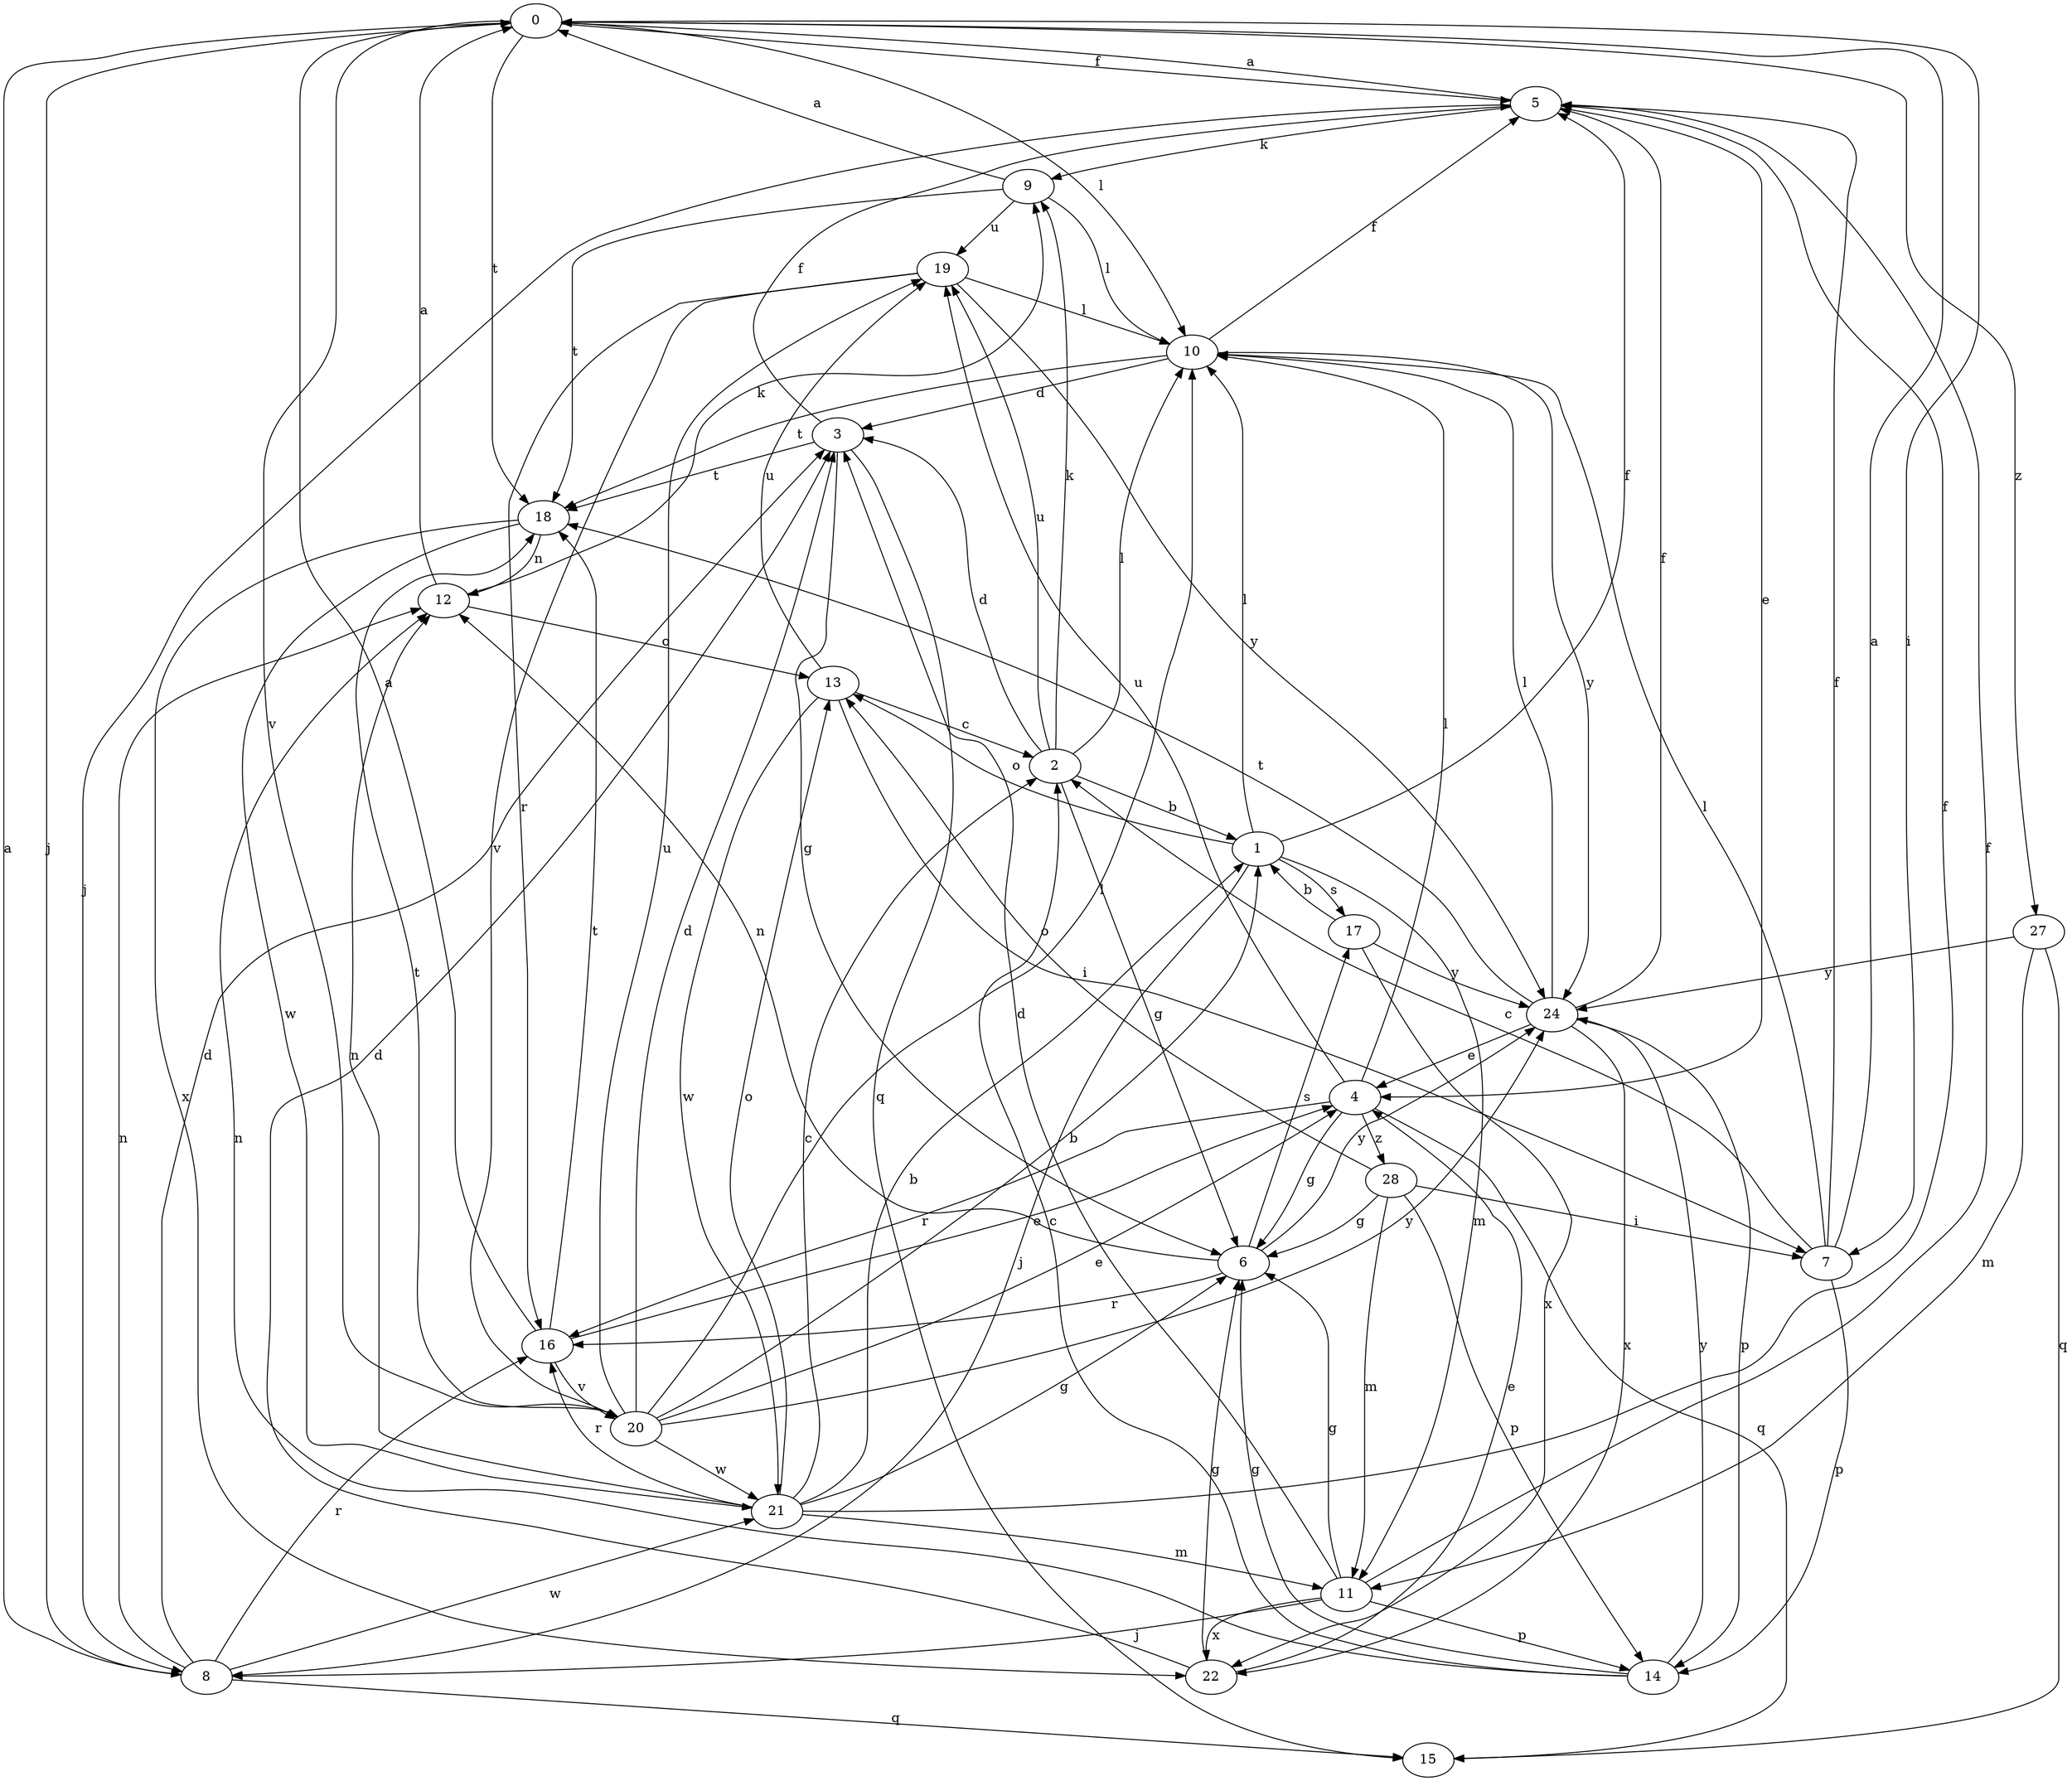 strict digraph  {
0;
1;
2;
3;
4;
5;
6;
7;
8;
9;
10;
11;
12;
13;
14;
15;
16;
17;
18;
19;
20;
21;
22;
24;
27;
28;
0 -> 5  [label=f];
0 -> 7  [label=i];
0 -> 8  [label=j];
0 -> 10  [label=l];
0 -> 18  [label=t];
0 -> 20  [label=v];
0 -> 27  [label=z];
1 -> 5  [label=f];
1 -> 8  [label=j];
1 -> 10  [label=l];
1 -> 11  [label=m];
1 -> 13  [label=o];
1 -> 17  [label=s];
2 -> 1  [label=b];
2 -> 3  [label=d];
2 -> 6  [label=g];
2 -> 9  [label=k];
2 -> 10  [label=l];
2 -> 19  [label=u];
3 -> 5  [label=f];
3 -> 6  [label=g];
3 -> 15  [label=q];
3 -> 18  [label=t];
4 -> 6  [label=g];
4 -> 10  [label=l];
4 -> 15  [label=q];
4 -> 16  [label=r];
4 -> 19  [label=u];
4 -> 28  [label=z];
5 -> 0  [label=a];
5 -> 4  [label=e];
5 -> 8  [label=j];
5 -> 9  [label=k];
6 -> 12  [label=n];
6 -> 16  [label=r];
6 -> 17  [label=s];
6 -> 24  [label=y];
7 -> 0  [label=a];
7 -> 2  [label=c];
7 -> 5  [label=f];
7 -> 10  [label=l];
7 -> 14  [label=p];
8 -> 0  [label=a];
8 -> 3  [label=d];
8 -> 12  [label=n];
8 -> 15  [label=q];
8 -> 16  [label=r];
8 -> 21  [label=w];
9 -> 0  [label=a];
9 -> 10  [label=l];
9 -> 18  [label=t];
9 -> 19  [label=u];
10 -> 3  [label=d];
10 -> 5  [label=f];
10 -> 18  [label=t];
10 -> 24  [label=y];
11 -> 3  [label=d];
11 -> 5  [label=f];
11 -> 6  [label=g];
11 -> 8  [label=j];
11 -> 14  [label=p];
11 -> 22  [label=x];
12 -> 0  [label=a];
12 -> 9  [label=k];
12 -> 13  [label=o];
13 -> 2  [label=c];
13 -> 7  [label=i];
13 -> 19  [label=u];
13 -> 21  [label=w];
14 -> 2  [label=c];
14 -> 6  [label=g];
14 -> 12  [label=n];
14 -> 24  [label=y];
16 -> 0  [label=a];
16 -> 4  [label=e];
16 -> 18  [label=t];
16 -> 20  [label=v];
17 -> 1  [label=b];
17 -> 22  [label=x];
17 -> 24  [label=y];
18 -> 12  [label=n];
18 -> 21  [label=w];
18 -> 22  [label=x];
19 -> 10  [label=l];
19 -> 16  [label=r];
19 -> 20  [label=v];
19 -> 24  [label=y];
20 -> 1  [label=b];
20 -> 3  [label=d];
20 -> 4  [label=e];
20 -> 10  [label=l];
20 -> 18  [label=t];
20 -> 19  [label=u];
20 -> 21  [label=w];
20 -> 24  [label=y];
21 -> 1  [label=b];
21 -> 2  [label=c];
21 -> 5  [label=f];
21 -> 6  [label=g];
21 -> 11  [label=m];
21 -> 12  [label=n];
21 -> 13  [label=o];
21 -> 16  [label=r];
22 -> 3  [label=d];
22 -> 4  [label=e];
22 -> 6  [label=g];
24 -> 4  [label=e];
24 -> 5  [label=f];
24 -> 10  [label=l];
24 -> 14  [label=p];
24 -> 18  [label=t];
24 -> 22  [label=x];
27 -> 11  [label=m];
27 -> 15  [label=q];
27 -> 24  [label=y];
28 -> 6  [label=g];
28 -> 7  [label=i];
28 -> 11  [label=m];
28 -> 13  [label=o];
28 -> 14  [label=p];
}
